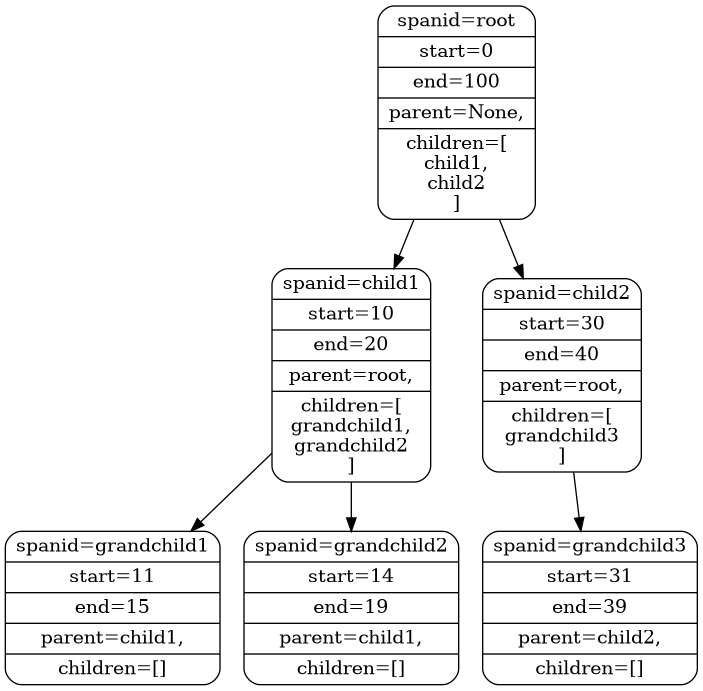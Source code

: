 @startuml
digraph G {
'   rankdir=LR;
  node [style=rounded];
  root [
    shape=record,
    label="{spanid=root | start=0 | end=100 | parent=None, | children=[\nchild1,\nchild2\n]}"
  ];
  child1 [
    shape=record,
    label="{spanid=child1 | start=10 | end=20 | parent=root, | children=[\ngrandchild1,\ngrandchild2\n]}"
  ];
  child2 [
    shape=record,
    label="{spanid=child2 | start=30 | end=40 | parent=root, | children=[\ngrandchild3\n]}"
  ];
    grandchild1 [
        shape=record,
        label="{spanid=grandchild1 | start=11 | end=15 | parent=child1, | children=[]}"
    ];
    grandchild2 [
        shape=record,
        label="{spanid=grandchild2 | start=14 | end=19 | parent=child1, | children=[]}"
    ];
    grandchild3 [
        shape=record,
        label="{spanid=grandchild3 | start=31 | end=39 | parent=child2, | children=[]}"
    ];

    root -> child1;
    root -> child2;
    child1 -> grandchild1;
    child1 -> grandchild2;
    child2 -> grandchild3;
}
@enduml